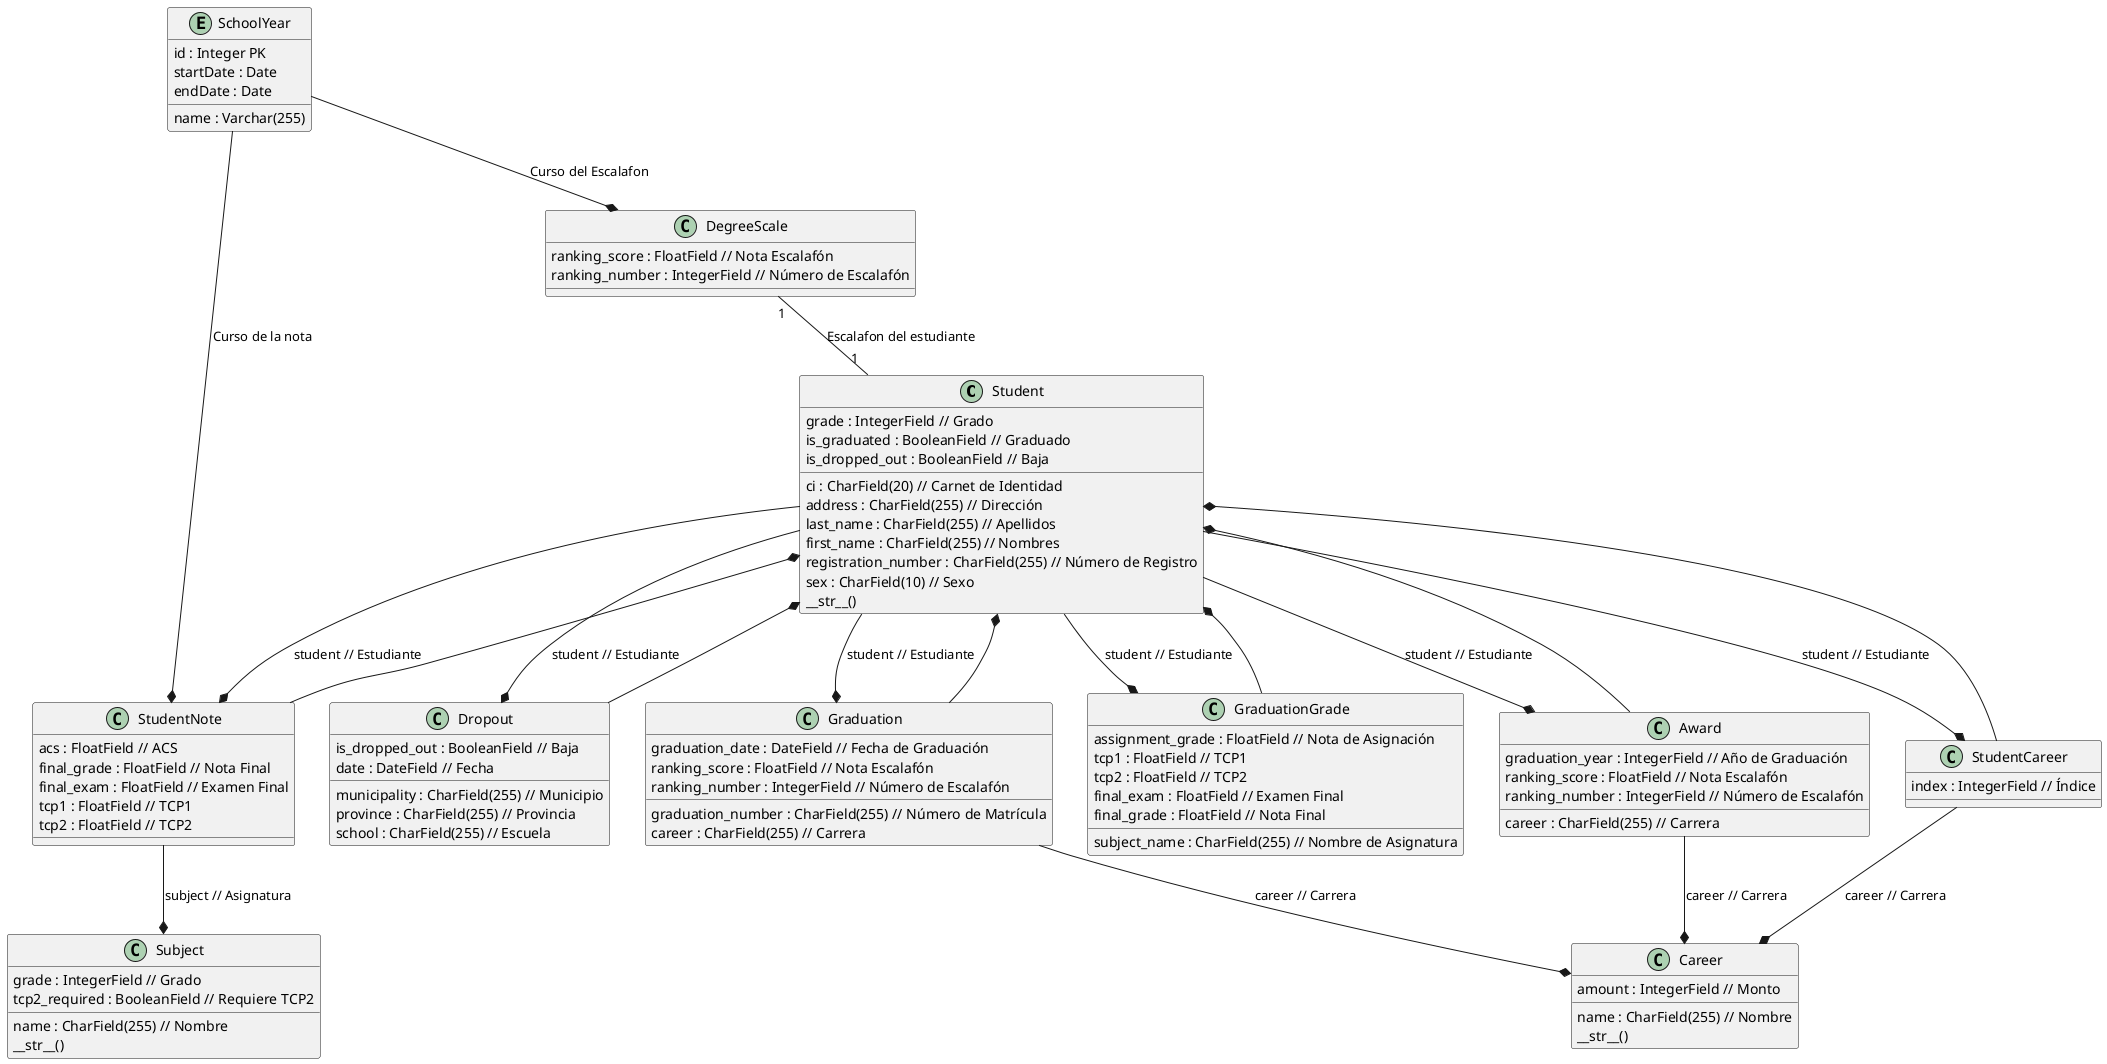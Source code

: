 @startuml

class Student {
    ci : CharField(20) // Carnet de Identidad
    address : CharField(255) // Dirección
    grade : IntegerField // Grado
    last_name : CharField(255) // Apellidos
    first_name : CharField(255) // Nombres
    registration_number : CharField(255) // Número de Registro
    sex : CharField(10) // Sexo
    is_graduated : BooleanField // Graduado
    is_dropped_out : BooleanField // Baja
    __str__()
}

class Dropout {
    is_dropped_out : BooleanField // Baja
    date : DateField // Fecha
    municipality : CharField(255) // Municipio
    province : CharField(255) // Provincia
    school : CharField(255) // Escuela
}

class Career {
    amount : IntegerField // Monto
    name : CharField(255) // Nombre
    __str__()
}

class Graduation {
    graduation_number : CharField(255) // Número de Matrícula
    graduation_date : DateField // Fecha de Graduación
    career : CharField(255) // Carrera
    ranking_score : FloatField // Nota Escalafón
    ranking_number : IntegerField // Número de Escalafón
}

class GraduationGrade {
    subject_name : CharField(255) // Nombre de Asignatura
    assignment_grade : FloatField // Nota de Asignación
    tcp1 : FloatField // TCP1
    tcp2 : FloatField // TCP2
    final_exam : FloatField // Examen Final
    final_grade : FloatField // Nota Final
}

class Subject {
    grade : IntegerField // Grado
    name : CharField(255) // Nombre
    tcp2_required : BooleanField // Requiere TCP2
    __str__()
}

entity SchoolYear {
    id : Integer PK
    startDate : Date
    endDate : Date
    name : Varchar(255)
}

class StudentNote {
    acs : FloatField // ACS
    final_grade : FloatField // Nota Final
    final_exam : FloatField // Examen Final
    tcp1 : FloatField // TCP1
    tcp2 : FloatField // TCP2
}

class Award {
    graduation_year : IntegerField // Año de Graduación
    career : CharField(255) // Carrera
    ranking_score : FloatField // Nota Escalafón
    ranking_number : IntegerField // Número de Escalafón
}

class StudentCareer {
    index : IntegerField // Índice
}

class DegreeScale {
    ranking_score : FloatField // Nota Escalafón
    ranking_number : IntegerField // Número de Escalafón
}

' StudentNote "1..*" -- "1" SchoolYear : belongs to
SchoolYear --* DegreeScale :  Curso del Escalafon
SchoolYear --* StudentNote : Curso de la nota

DegreeScale "1" -- "1" Student : Escalafon del estudiante

Student --* Dropout : student // Estudiante
Student --* Graduation : student // Estudiante
Student --* GraduationGrade : student // Estudiante
Student --* StudentNote : student // Estudiante
Student --* Award : student // Estudiante
Student --* StudentCareer : student // Estudiante

Dropout --* Student
Graduation --* Student
GraduationGrade --* Student
StudentNote --* Student
Award --* Student
StudentCareer --* Student

StudentNote --* Subject : subject // Asignatura
StudentCareer --* Career : career // Carrera
Graduation --* Career : career // Carrera
Award --* Career : career // Carrera

@enduml